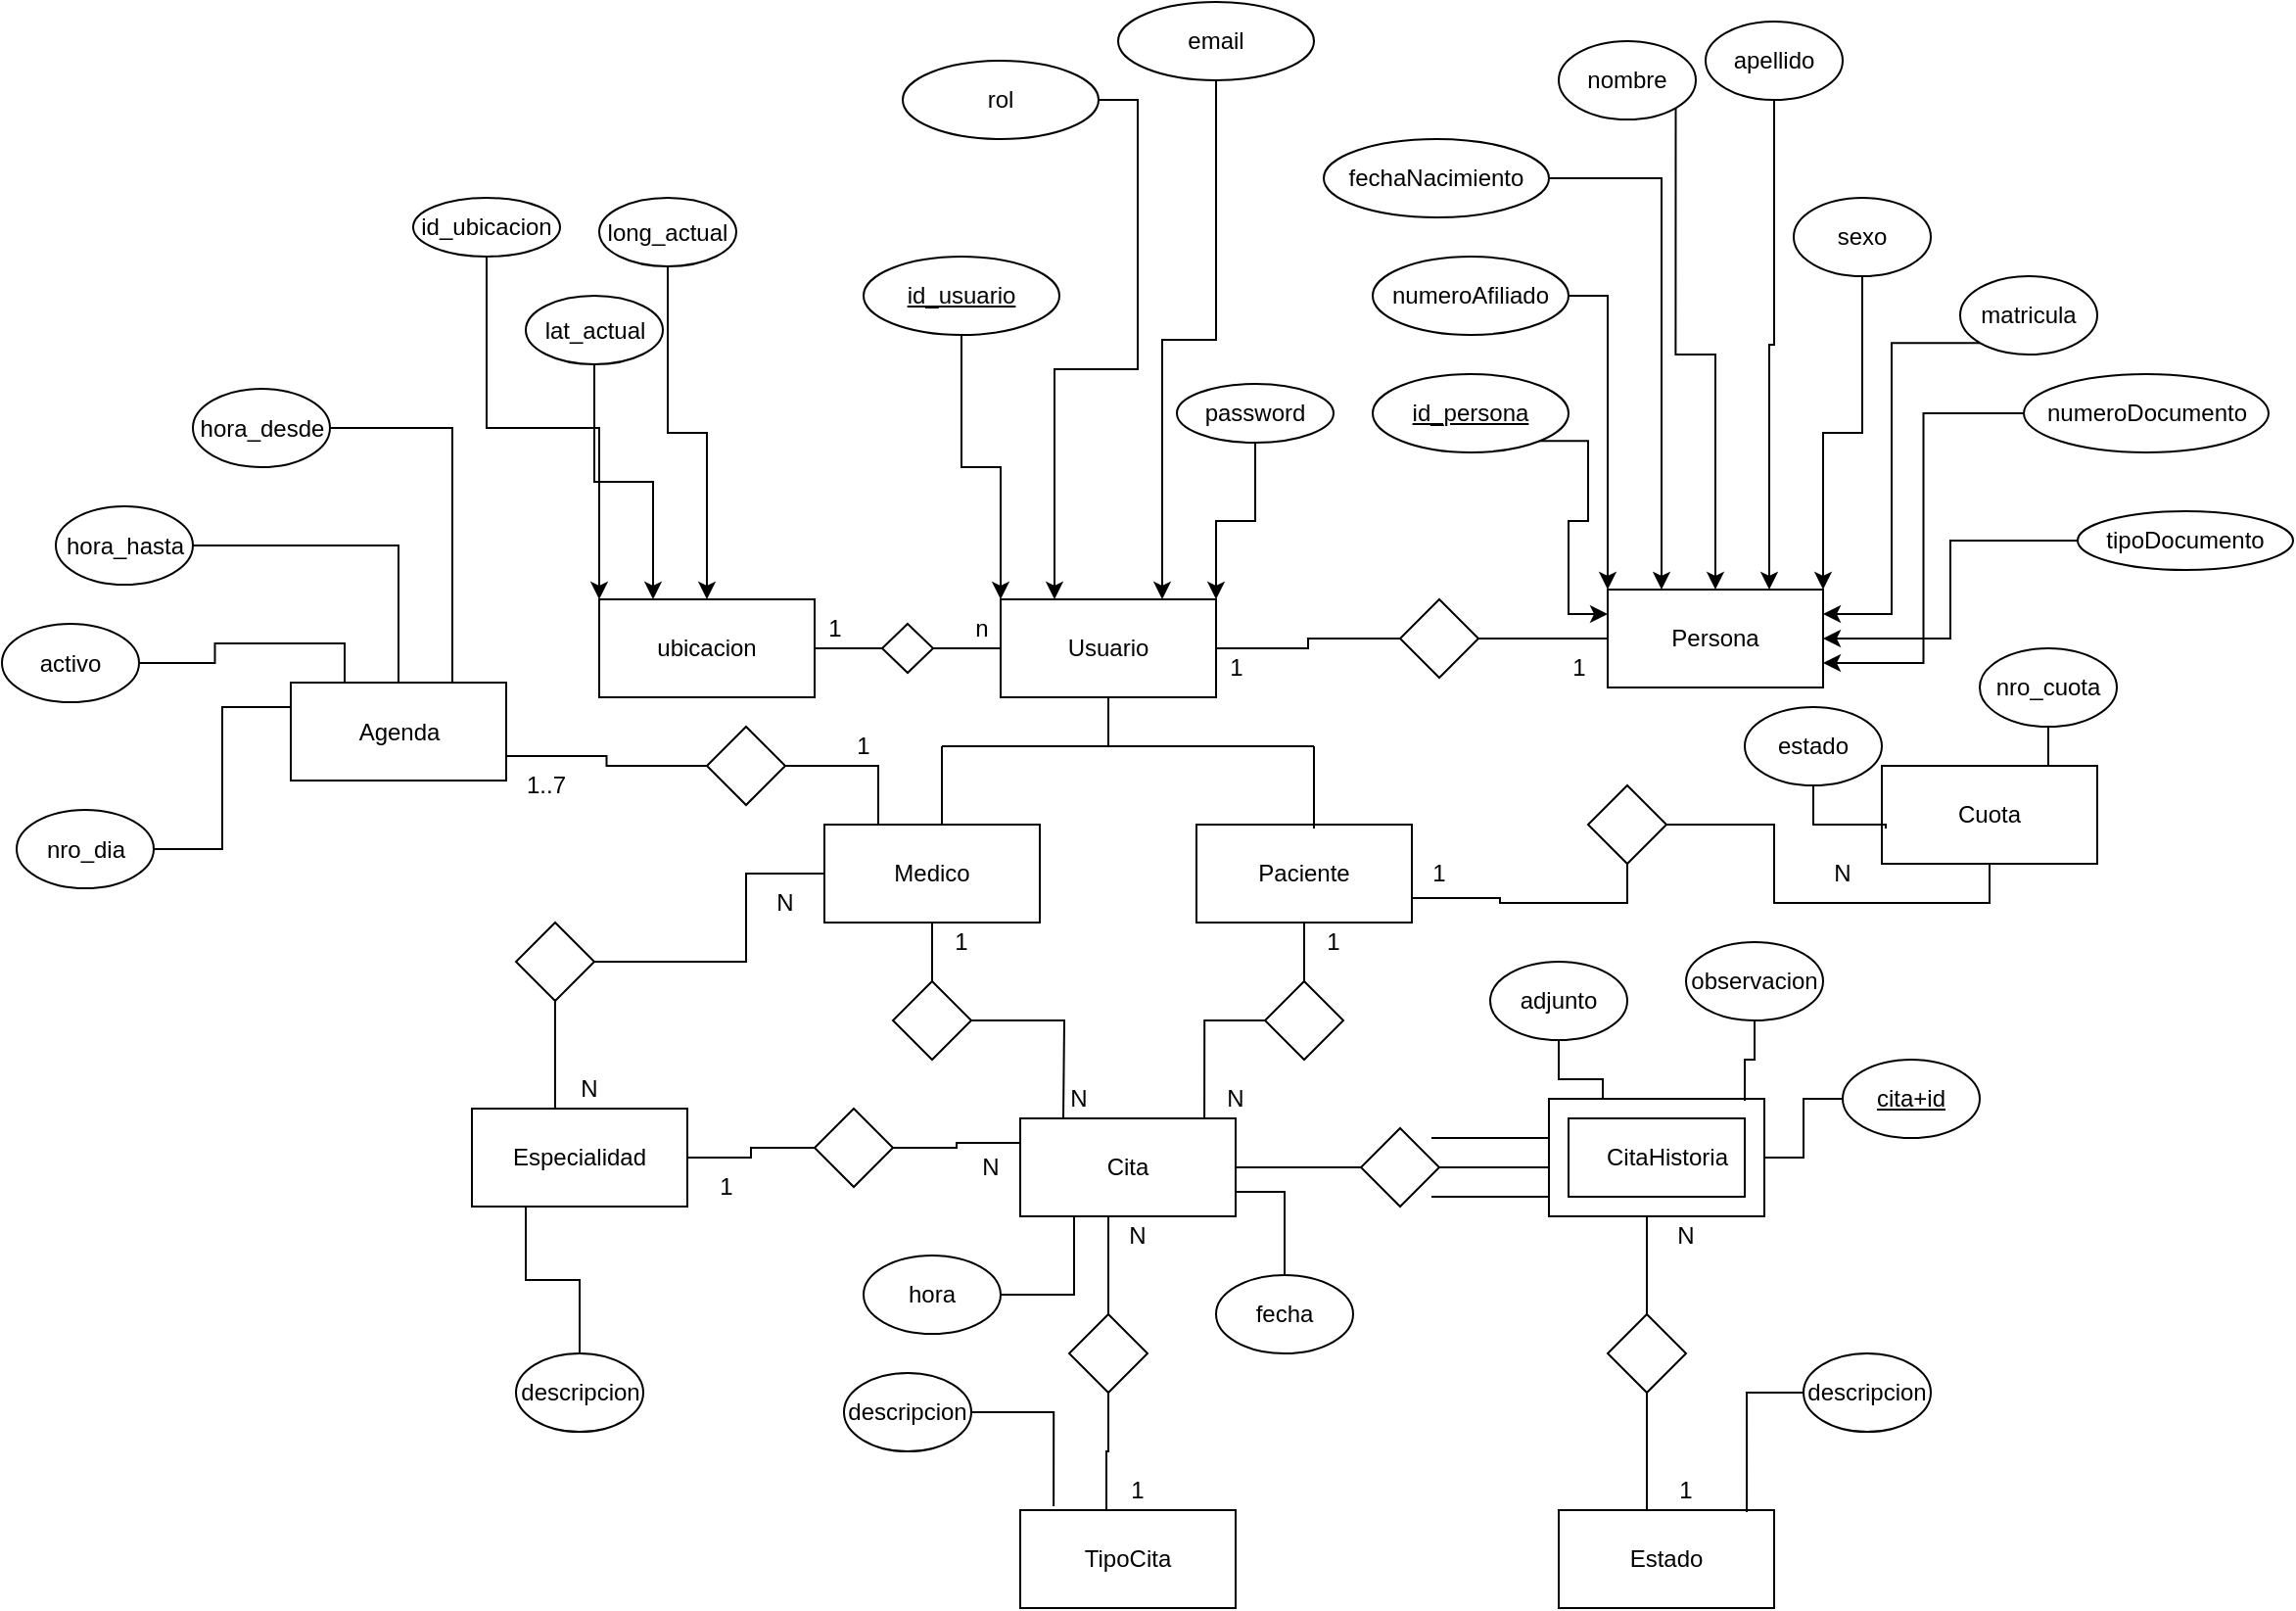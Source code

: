 <mxfile version="14.6.13" type="github">
  <diagram id="9wIN_9EUKG97BZwH4m8H" name="Page-1">
    <mxGraphModel dx="1927" dy="1572" grid="1" gridSize="10" guides="1" tooltips="1" connect="1" arrows="1" fold="1" page="1" pageScale="1" pageWidth="827" pageHeight="1169" math="0" shadow="0">
      <root>
        <mxCell id="0" />
        <mxCell id="1" parent="0" />
        <mxCell id="N0lbeCtPLwYTpKfvcPKP-1" value="Usuario" style="rounded=0;whiteSpace=wrap;html=1;" parent="1" vertex="1">
          <mxGeometry x="190" y="85" width="110" height="50" as="geometry" />
        </mxCell>
        <mxCell id="Lwj6-TGVAKtRz28M91Cg-1" value="Medico" style="rounded=0;whiteSpace=wrap;html=1;" parent="1" vertex="1">
          <mxGeometry x="100" y="200" width="110" height="50" as="geometry" />
        </mxCell>
        <mxCell id="Lwj6-TGVAKtRz28M91Cg-2" value="Paciente" style="rounded=0;whiteSpace=wrap;html=1;" parent="1" vertex="1">
          <mxGeometry x="290" y="200" width="110" height="50" as="geometry" />
        </mxCell>
        <mxCell id="Lwj6-TGVAKtRz28M91Cg-4" value="" style="endArrow=none;html=1;entryX=0.5;entryY=1;entryDx=0;entryDy=0;" parent="1" target="N0lbeCtPLwYTpKfvcPKP-1" edge="1">
          <mxGeometry width="50" height="50" relative="1" as="geometry">
            <mxPoint x="245" y="160" as="sourcePoint" />
            <mxPoint x="250" y="140" as="targetPoint" />
          </mxGeometry>
        </mxCell>
        <mxCell id="Lwj6-TGVAKtRz28M91Cg-5" value="" style="endArrow=none;html=1;" parent="1" edge="1">
          <mxGeometry width="50" height="50" relative="1" as="geometry">
            <mxPoint x="160" y="160" as="sourcePoint" />
            <mxPoint x="350" y="160" as="targetPoint" />
          </mxGeometry>
        </mxCell>
        <mxCell id="Lwj6-TGVAKtRz28M91Cg-7" value="" style="endArrow=none;html=1;" parent="1" edge="1">
          <mxGeometry width="50" height="50" relative="1" as="geometry">
            <mxPoint x="160" y="200" as="sourcePoint" />
            <mxPoint x="160" y="160" as="targetPoint" />
          </mxGeometry>
        </mxCell>
        <mxCell id="Lwj6-TGVAKtRz28M91Cg-8" value="" style="endArrow=none;startArrow=none;html=1;endFill=0;startFill=0;" parent="1" edge="1">
          <mxGeometry width="50" height="50" relative="1" as="geometry">
            <mxPoint x="350" y="202" as="sourcePoint" />
            <mxPoint x="350" y="160" as="targetPoint" />
          </mxGeometry>
        </mxCell>
        <mxCell id="Lwj6-TGVAKtRz28M91Cg-10" value="Cita" style="rounded=0;whiteSpace=wrap;html=1;" parent="1" vertex="1">
          <mxGeometry x="200" y="350" width="110" height="50" as="geometry" />
        </mxCell>
        <mxCell id="Lwj6-TGVAKtRz28M91Cg-13" style="edgeStyle=orthogonalEdgeStyle;rounded=0;orthogonalLoop=1;jettySize=auto;html=1;entryX=0;entryY=0.5;entryDx=0;entryDy=0;startArrow=none;startFill=0;endArrow=none;endFill=0;" parent="1" source="Lwj6-TGVAKtRz28M91Cg-12" edge="1">
          <mxGeometry relative="1" as="geometry">
            <mxPoint x="470" y="375" as="targetPoint" />
          </mxGeometry>
        </mxCell>
        <mxCell id="Lwj6-TGVAKtRz28M91Cg-14" style="edgeStyle=orthogonalEdgeStyle;rounded=0;orthogonalLoop=1;jettySize=auto;html=1;entryX=1;entryY=0.5;entryDx=0;entryDy=0;startArrow=none;startFill=0;endArrow=none;endFill=0;" parent="1" source="Lwj6-TGVAKtRz28M91Cg-12" target="Lwj6-TGVAKtRz28M91Cg-10" edge="1">
          <mxGeometry relative="1" as="geometry" />
        </mxCell>
        <mxCell id="Lwj6-TGVAKtRz28M91Cg-12" value="" style="rhombus;whiteSpace=wrap;html=1;" parent="1" vertex="1">
          <mxGeometry x="374" y="355" width="40" height="40" as="geometry" />
        </mxCell>
        <mxCell id="Lwj6-TGVAKtRz28M91Cg-16" style="edgeStyle=orthogonalEdgeStyle;rounded=0;orthogonalLoop=1;jettySize=auto;html=1;entryX=0.855;entryY=0;entryDx=0;entryDy=0;entryPerimeter=0;startArrow=none;startFill=0;endArrow=none;endFill=0;" parent="1" source="Lwj6-TGVAKtRz28M91Cg-15" target="Lwj6-TGVAKtRz28M91Cg-10" edge="1">
          <mxGeometry relative="1" as="geometry" />
        </mxCell>
        <mxCell id="Lwj6-TGVAKtRz28M91Cg-17" style="edgeStyle=orthogonalEdgeStyle;rounded=0;orthogonalLoop=1;jettySize=auto;html=1;entryX=0.5;entryY=1;entryDx=0;entryDy=0;startArrow=none;startFill=0;endArrow=none;endFill=0;" parent="1" source="Lwj6-TGVAKtRz28M91Cg-15" target="Lwj6-TGVAKtRz28M91Cg-2" edge="1">
          <mxGeometry relative="1" as="geometry" />
        </mxCell>
        <mxCell id="Lwj6-TGVAKtRz28M91Cg-15" value="" style="rhombus;whiteSpace=wrap;html=1;" parent="1" vertex="1">
          <mxGeometry x="325" y="280" width="40" height="40" as="geometry" />
        </mxCell>
        <mxCell id="Lwj6-TGVAKtRz28M91Cg-20" style="edgeStyle=orthogonalEdgeStyle;rounded=0;orthogonalLoop=1;jettySize=auto;html=1;startArrow=none;startFill=0;endArrow=none;endFill=0;" parent="1" source="Lwj6-TGVAKtRz28M91Cg-18" edge="1">
          <mxGeometry relative="1" as="geometry">
            <mxPoint x="222" y="350" as="targetPoint" />
          </mxGeometry>
        </mxCell>
        <mxCell id="Lwj6-TGVAKtRz28M91Cg-21" style="edgeStyle=orthogonalEdgeStyle;rounded=0;orthogonalLoop=1;jettySize=auto;html=1;entryX=0.5;entryY=1;entryDx=0;entryDy=0;startArrow=none;startFill=0;endArrow=none;endFill=0;" parent="1" source="Lwj6-TGVAKtRz28M91Cg-18" target="Lwj6-TGVAKtRz28M91Cg-1" edge="1">
          <mxGeometry relative="1" as="geometry" />
        </mxCell>
        <mxCell id="Lwj6-TGVAKtRz28M91Cg-18" value="" style="rhombus;whiteSpace=wrap;html=1;" parent="1" vertex="1">
          <mxGeometry x="135" y="280" width="40" height="40" as="geometry" />
        </mxCell>
        <mxCell id="Lwj6-TGVAKtRz28M91Cg-22" value="" style="endArrow=none;html=1;" parent="1" edge="1">
          <mxGeometry width="50" height="50" relative="1" as="geometry">
            <mxPoint x="410" y="360" as="sourcePoint" />
            <mxPoint x="470" y="360" as="targetPoint" />
            <Array as="points">
              <mxPoint x="440" y="360" />
            </Array>
          </mxGeometry>
        </mxCell>
        <mxCell id="Lwj6-TGVAKtRz28M91Cg-23" value="" style="endArrow=none;html=1;" parent="1" edge="1">
          <mxGeometry width="50" height="50" relative="1" as="geometry">
            <mxPoint x="410" y="390" as="sourcePoint" />
            <mxPoint x="470" y="390" as="targetPoint" />
            <Array as="points">
              <mxPoint x="440" y="390" />
            </Array>
          </mxGeometry>
        </mxCell>
        <mxCell id="Lwj6-TGVAKtRz28M91Cg-24" value="" style="verticalLabelPosition=bottom;verticalAlign=top;html=1;shape=mxgraph.basic.frame;dx=10;" parent="1" vertex="1">
          <mxGeometry x="470" y="340" width="110" height="60" as="geometry" />
        </mxCell>
        <mxCell id="Lwj6-TGVAKtRz28M91Cg-28" value="CitaHistoria" style="text;html=1;align=center;verticalAlign=middle;resizable=0;points=[];autosize=1;strokeColor=none;" parent="1" vertex="1">
          <mxGeometry x="490" y="360" width="80" height="20" as="geometry" />
        </mxCell>
        <mxCell id="Lwj6-TGVAKtRz28M91Cg-29" value="TipoCita" style="rounded=0;whiteSpace=wrap;html=1;" parent="1" vertex="1">
          <mxGeometry x="200" y="550" width="110" height="50" as="geometry" />
        </mxCell>
        <mxCell id="Lwj6-TGVAKtRz28M91Cg-32" style="edgeStyle=orthogonalEdgeStyle;rounded=0;orthogonalLoop=1;jettySize=auto;html=1;entryX=0.409;entryY=1;entryDx=0;entryDy=0;entryPerimeter=0;startArrow=none;startFill=0;endArrow=none;endFill=0;" parent="1" source="Lwj6-TGVAKtRz28M91Cg-30" target="Lwj6-TGVAKtRz28M91Cg-10" edge="1">
          <mxGeometry relative="1" as="geometry" />
        </mxCell>
        <mxCell id="Lwj6-TGVAKtRz28M91Cg-39" style="edgeStyle=orthogonalEdgeStyle;rounded=0;orthogonalLoop=1;jettySize=auto;html=1;entryX=0.4;entryY=0;entryDx=0;entryDy=0;startArrow=none;startFill=0;endArrow=none;endFill=0;entryPerimeter=0;" parent="1" source="Lwj6-TGVAKtRz28M91Cg-30" target="Lwj6-TGVAKtRz28M91Cg-29" edge="1">
          <mxGeometry relative="1" as="geometry">
            <Array as="points">
              <mxPoint x="245" y="520" />
              <mxPoint x="244" y="520" />
            </Array>
          </mxGeometry>
        </mxCell>
        <mxCell id="Lwj6-TGVAKtRz28M91Cg-30" value="" style="rhombus;whiteSpace=wrap;html=1;" parent="1" vertex="1">
          <mxGeometry x="225" y="450" width="40" height="40" as="geometry" />
        </mxCell>
        <mxCell id="Lwj6-TGVAKtRz28M91Cg-55" style="edgeStyle=orthogonalEdgeStyle;rounded=0;orthogonalLoop=1;jettySize=auto;html=1;entryX=0.155;entryY=-0.04;entryDx=0;entryDy=0;entryPerimeter=0;startArrow=none;startFill=0;endArrow=none;endFill=0;" parent="1" source="Lwj6-TGVAKtRz28M91Cg-33" target="Lwj6-TGVAKtRz28M91Cg-29" edge="1">
          <mxGeometry relative="1" as="geometry" />
        </mxCell>
        <mxCell id="Lwj6-TGVAKtRz28M91Cg-33" value="descripcion" style="ellipse;whiteSpace=wrap;html=1;" parent="1" vertex="1">
          <mxGeometry x="110" y="480" width="65" height="40" as="geometry" />
        </mxCell>
        <mxCell id="Lwj6-TGVAKtRz28M91Cg-36" style="edgeStyle=orthogonalEdgeStyle;rounded=0;orthogonalLoop=1;jettySize=auto;html=1;entryX=0.909;entryY=0.017;entryDx=0;entryDy=0;entryPerimeter=0;startArrow=none;startFill=0;endArrow=none;endFill=0;" parent="1" source="Lwj6-TGVAKtRz28M91Cg-35" target="Lwj6-TGVAKtRz28M91Cg-24" edge="1">
          <mxGeometry relative="1" as="geometry" />
        </mxCell>
        <mxCell id="Lwj6-TGVAKtRz28M91Cg-35" value="observacion" style="ellipse;whiteSpace=wrap;html=1;" parent="1" vertex="1">
          <mxGeometry x="540" y="260" width="70" height="40" as="geometry" />
        </mxCell>
        <mxCell id="Lwj6-TGVAKtRz28M91Cg-40" value="Especialidad" style="rounded=0;whiteSpace=wrap;html=1;" parent="1" vertex="1">
          <mxGeometry x="-80" y="345" width="110" height="50" as="geometry" />
        </mxCell>
        <mxCell id="Lwj6-TGVAKtRz28M91Cg-42" style="edgeStyle=orthogonalEdgeStyle;rounded=0;orthogonalLoop=1;jettySize=auto;html=1;startArrow=none;startFill=0;endArrow=none;endFill=0;entryX=0;entryY=0.5;entryDx=0;entryDy=0;" parent="1" source="Lwj6-TGVAKtRz28M91Cg-41" target="Lwj6-TGVAKtRz28M91Cg-1" edge="1">
          <mxGeometry relative="1" as="geometry">
            <mxPoint x="60" y="220" as="targetPoint" />
            <Array as="points">
              <mxPoint x="60" y="225" />
            </Array>
          </mxGeometry>
        </mxCell>
        <mxCell id="Lwj6-TGVAKtRz28M91Cg-78" style="edgeStyle=orthogonalEdgeStyle;rounded=0;orthogonalLoop=1;jettySize=auto;html=1;entryX=0.386;entryY=0;entryDx=0;entryDy=0;entryPerimeter=0;startArrow=none;startFill=0;endArrow=none;endFill=0;" parent="1" source="Lwj6-TGVAKtRz28M91Cg-41" target="Lwj6-TGVAKtRz28M91Cg-40" edge="1">
          <mxGeometry relative="1" as="geometry" />
        </mxCell>
        <mxCell id="Lwj6-TGVAKtRz28M91Cg-41" value="" style="rhombus;whiteSpace=wrap;html=1;" parent="1" vertex="1">
          <mxGeometry x="-57.5" y="250" width="40" height="40" as="geometry" />
        </mxCell>
        <mxCell id="Lwj6-TGVAKtRz28M91Cg-45" value="Cuota" style="rounded=0;whiteSpace=wrap;html=1;" parent="1" vertex="1">
          <mxGeometry x="640" y="170" width="110" height="50" as="geometry" />
        </mxCell>
        <mxCell id="Lwj6-TGVAKtRz28M91Cg-47" style="edgeStyle=orthogonalEdgeStyle;rounded=0;orthogonalLoop=1;jettySize=auto;html=1;entryX=1;entryY=0.75;entryDx=0;entryDy=0;startArrow=none;startFill=0;endArrow=none;endFill=0;exitX=0.5;exitY=1;exitDx=0;exitDy=0;" parent="1" source="Lwj6-TGVAKtRz28M91Cg-46" target="Lwj6-TGVAKtRz28M91Cg-2" edge="1">
          <mxGeometry relative="1" as="geometry" />
        </mxCell>
        <mxCell id="Lwj6-TGVAKtRz28M91Cg-48" style="edgeStyle=orthogonalEdgeStyle;rounded=0;orthogonalLoop=1;jettySize=auto;html=1;entryX=0.5;entryY=1;entryDx=0;entryDy=0;startArrow=none;startFill=0;endArrow=none;endFill=0;" parent="1" source="Lwj6-TGVAKtRz28M91Cg-46" target="Lwj6-TGVAKtRz28M91Cg-45" edge="1">
          <mxGeometry relative="1" as="geometry" />
        </mxCell>
        <mxCell id="Lwj6-TGVAKtRz28M91Cg-46" value="" style="rhombus;whiteSpace=wrap;html=1;" parent="1" vertex="1">
          <mxGeometry x="490" y="180" width="40" height="40" as="geometry" />
        </mxCell>
        <mxCell id="Lwj6-TGVAKtRz28M91Cg-49" value="Agenda" style="rounded=0;whiteSpace=wrap;html=1;" parent="1" vertex="1">
          <mxGeometry x="-172.5" y="127.5" width="110" height="50" as="geometry" />
        </mxCell>
        <mxCell id="Lwj6-TGVAKtRz28M91Cg-52" style="edgeStyle=orthogonalEdgeStyle;rounded=0;orthogonalLoop=1;jettySize=auto;html=1;entryX=0.25;entryY=0;entryDx=0;entryDy=0;startArrow=none;startFill=0;endArrow=none;endFill=0;" parent="1" source="Lwj6-TGVAKtRz28M91Cg-50" target="Lwj6-TGVAKtRz28M91Cg-1" edge="1">
          <mxGeometry relative="1" as="geometry" />
        </mxCell>
        <mxCell id="Lwj6-TGVAKtRz28M91Cg-53" style="edgeStyle=orthogonalEdgeStyle;rounded=0;orthogonalLoop=1;jettySize=auto;html=1;entryX=1;entryY=0.75;entryDx=0;entryDy=0;startArrow=none;startFill=0;endArrow=none;endFill=0;" parent="1" source="Lwj6-TGVAKtRz28M91Cg-50" target="Lwj6-TGVAKtRz28M91Cg-49" edge="1">
          <mxGeometry relative="1" as="geometry" />
        </mxCell>
        <mxCell id="Lwj6-TGVAKtRz28M91Cg-50" value="" style="rhombus;whiteSpace=wrap;html=1;" parent="1" vertex="1">
          <mxGeometry x="40" y="150" width="40" height="40" as="geometry" />
        </mxCell>
        <mxCell id="Lwj6-TGVAKtRz28M91Cg-54" value="Estado" style="rounded=0;whiteSpace=wrap;html=1;" parent="1" vertex="1">
          <mxGeometry x="475" y="550" width="110" height="50" as="geometry" />
        </mxCell>
        <mxCell id="Lwj6-TGVAKtRz28M91Cg-57" style="edgeStyle=orthogonalEdgeStyle;rounded=0;orthogonalLoop=1;jettySize=auto;html=1;startArrow=none;startFill=0;endArrow=none;endFill=0;entryX=0.5;entryY=1;entryDx=0;entryDy=0;entryPerimeter=0;" parent="1" source="Lwj6-TGVAKtRz28M91Cg-56" target="Lwj6-TGVAKtRz28M91Cg-24" edge="1">
          <mxGeometry relative="1" as="geometry">
            <mxPoint x="520" y="410" as="targetPoint" />
            <Array as="points">
              <mxPoint x="520" y="400" />
            </Array>
          </mxGeometry>
        </mxCell>
        <mxCell id="Lwj6-TGVAKtRz28M91Cg-58" style="edgeStyle=orthogonalEdgeStyle;rounded=0;orthogonalLoop=1;jettySize=auto;html=1;startArrow=none;startFill=0;endArrow=none;endFill=0;" parent="1" source="Lwj6-TGVAKtRz28M91Cg-56" edge="1">
          <mxGeometry relative="1" as="geometry">
            <mxPoint x="520" y="550" as="targetPoint" />
          </mxGeometry>
        </mxCell>
        <mxCell id="Lwj6-TGVAKtRz28M91Cg-56" value="" style="rhombus;whiteSpace=wrap;html=1;" parent="1" vertex="1">
          <mxGeometry x="500" y="450" width="40" height="40" as="geometry" />
        </mxCell>
        <mxCell id="Lwj6-TGVAKtRz28M91Cg-60" style="edgeStyle=orthogonalEdgeStyle;rounded=0;orthogonalLoop=1;jettySize=auto;html=1;entryX=0.873;entryY=0.02;entryDx=0;entryDy=0;entryPerimeter=0;startArrow=none;startFill=0;endArrow=none;endFill=0;" parent="1" source="Lwj6-TGVAKtRz28M91Cg-59" target="Lwj6-TGVAKtRz28M91Cg-54" edge="1">
          <mxGeometry relative="1" as="geometry" />
        </mxCell>
        <mxCell id="Lwj6-TGVAKtRz28M91Cg-59" value="descripcion" style="ellipse;whiteSpace=wrap;html=1;" parent="1" vertex="1">
          <mxGeometry x="600" y="470" width="65" height="40" as="geometry" />
        </mxCell>
        <mxCell id="Lwj6-TGVAKtRz28M91Cg-63" style="edgeStyle=orthogonalEdgeStyle;rounded=0;orthogonalLoop=1;jettySize=auto;html=1;entryX=0;entryY=0;entryDx=27.5;entryDy=0;entryPerimeter=0;startArrow=none;startFill=0;endArrow=none;endFill=0;" parent="1" source="Lwj6-TGVAKtRz28M91Cg-61" target="Lwj6-TGVAKtRz28M91Cg-24" edge="1">
          <mxGeometry relative="1" as="geometry" />
        </mxCell>
        <mxCell id="Lwj6-TGVAKtRz28M91Cg-61" value="adjunto" style="ellipse;whiteSpace=wrap;html=1;" parent="1" vertex="1">
          <mxGeometry x="440" y="270" width="70" height="40" as="geometry" />
        </mxCell>
        <mxCell id="Lwj6-TGVAKtRz28M91Cg-66" style="edgeStyle=orthogonalEdgeStyle;rounded=0;orthogonalLoop=1;jettySize=auto;html=1;entryX=0.25;entryY=1;entryDx=0;entryDy=0;startArrow=none;startFill=0;endArrow=none;endFill=0;" parent="1" source="Lwj6-TGVAKtRz28M91Cg-64" target="Lwj6-TGVAKtRz28M91Cg-40" edge="1">
          <mxGeometry relative="1" as="geometry" />
        </mxCell>
        <mxCell id="Lwj6-TGVAKtRz28M91Cg-64" value="descripcion" style="ellipse;whiteSpace=wrap;html=1;" parent="1" vertex="1">
          <mxGeometry x="-57.5" y="470" width="65" height="40" as="geometry" />
        </mxCell>
        <mxCell id="Lwj6-TGVAKtRz28M91Cg-73" style="edgeStyle=orthogonalEdgeStyle;rounded=0;orthogonalLoop=1;jettySize=auto;html=1;entryX=0.25;entryY=0;entryDx=0;entryDy=0;startArrow=none;startFill=0;endArrow=none;endFill=0;" parent="1" source="Lwj6-TGVAKtRz28M91Cg-67" target="Lwj6-TGVAKtRz28M91Cg-49" edge="1">
          <mxGeometry relative="1" as="geometry" />
        </mxCell>
        <mxCell id="Lwj6-TGVAKtRz28M91Cg-67" value="activo" style="ellipse;whiteSpace=wrap;html=1;" parent="1" vertex="1">
          <mxGeometry x="-320" y="97.5" width="70" height="40" as="geometry" />
        </mxCell>
        <mxCell id="Lwj6-TGVAKtRz28M91Cg-70" style="edgeStyle=orthogonalEdgeStyle;rounded=0;orthogonalLoop=1;jettySize=auto;html=1;entryX=0.5;entryY=0;entryDx=0;entryDy=0;startArrow=none;startFill=0;endArrow=none;endFill=0;" parent="1" source="Lwj6-TGVAKtRz28M91Cg-69" target="Lwj6-TGVAKtRz28M91Cg-49" edge="1">
          <mxGeometry relative="1" as="geometry" />
        </mxCell>
        <mxCell id="Lwj6-TGVAKtRz28M91Cg-69" value="hora_hasta" style="ellipse;whiteSpace=wrap;html=1;" parent="1" vertex="1">
          <mxGeometry x="-292.5" y="37.5" width="70" height="40" as="geometry" />
        </mxCell>
        <mxCell id="Lwj6-TGVAKtRz28M91Cg-115" style="edgeStyle=orthogonalEdgeStyle;rounded=0;orthogonalLoop=1;jettySize=auto;html=1;entryX=0.75;entryY=0;entryDx=0;entryDy=0;startArrow=none;startFill=0;endArrow=none;endFill=0;exitX=1;exitY=0.5;exitDx=0;exitDy=0;" parent="1" source="Lwj6-TGVAKtRz28M91Cg-71" target="Lwj6-TGVAKtRz28M91Cg-49" edge="1">
          <mxGeometry relative="1" as="geometry" />
        </mxCell>
        <mxCell id="Lwj6-TGVAKtRz28M91Cg-71" value="hora_desde" style="ellipse;whiteSpace=wrap;html=1;" parent="1" vertex="1">
          <mxGeometry x="-222.5" y="-22.5" width="70" height="40" as="geometry" />
        </mxCell>
        <mxCell id="Lwj6-TGVAKtRz28M91Cg-80" style="edgeStyle=orthogonalEdgeStyle;rounded=0;orthogonalLoop=1;jettySize=auto;html=1;entryX=0;entryY=0.25;entryDx=0;entryDy=0;startArrow=none;startFill=0;endArrow=none;endFill=0;" parent="1" source="Lwj6-TGVAKtRz28M91Cg-79" target="Lwj6-TGVAKtRz28M91Cg-10" edge="1">
          <mxGeometry relative="1" as="geometry" />
        </mxCell>
        <mxCell id="Lwj6-TGVAKtRz28M91Cg-81" style="edgeStyle=orthogonalEdgeStyle;rounded=0;orthogonalLoop=1;jettySize=auto;html=1;entryX=1;entryY=0.5;entryDx=0;entryDy=0;startArrow=none;startFill=0;endArrow=none;endFill=0;" parent="1" source="Lwj6-TGVAKtRz28M91Cg-79" target="Lwj6-TGVAKtRz28M91Cg-40" edge="1">
          <mxGeometry relative="1" as="geometry" />
        </mxCell>
        <mxCell id="Lwj6-TGVAKtRz28M91Cg-79" value="" style="rhombus;whiteSpace=wrap;html=1;" parent="1" vertex="1">
          <mxGeometry x="95" y="345" width="40" height="40" as="geometry" />
        </mxCell>
        <mxCell id="Lwj6-TGVAKtRz28M91Cg-82" value="N" style="text;html=1;strokeColor=none;fillColor=none;align=center;verticalAlign=middle;whiteSpace=wrap;rounded=0;" parent="1" vertex="1">
          <mxGeometry x="60" y="230" width="40" height="20" as="geometry" />
        </mxCell>
        <mxCell id="Lwj6-TGVAKtRz28M91Cg-83" value="N" style="text;html=1;strokeColor=none;fillColor=none;align=center;verticalAlign=middle;whiteSpace=wrap;rounded=0;" parent="1" vertex="1">
          <mxGeometry x="-40" y="325" width="40" height="20" as="geometry" />
        </mxCell>
        <mxCell id="Lwj6-TGVAKtRz28M91Cg-84" value="N" style="text;html=1;strokeColor=none;fillColor=none;align=center;verticalAlign=middle;whiteSpace=wrap;rounded=0;" parent="1" vertex="1">
          <mxGeometry x="165" y="365" width="40" height="20" as="geometry" />
        </mxCell>
        <mxCell id="Lwj6-TGVAKtRz28M91Cg-85" value="1" style="text;html=1;strokeColor=none;fillColor=none;align=center;verticalAlign=middle;whiteSpace=wrap;rounded=0;" parent="1" vertex="1">
          <mxGeometry x="30" y="375" width="40" height="20" as="geometry" />
        </mxCell>
        <mxCell id="Lwj6-TGVAKtRz28M91Cg-86" value="1" style="text;html=1;strokeColor=none;fillColor=none;align=center;verticalAlign=middle;whiteSpace=wrap;rounded=0;" parent="1" vertex="1">
          <mxGeometry x="240" y="530" width="40" height="20" as="geometry" />
        </mxCell>
        <mxCell id="Lwj6-TGVAKtRz28M91Cg-87" value="N" style="text;html=1;strokeColor=none;fillColor=none;align=center;verticalAlign=middle;whiteSpace=wrap;rounded=0;" parent="1" vertex="1">
          <mxGeometry x="240" y="400" width="40" height="20" as="geometry" />
        </mxCell>
        <mxCell id="Lwj6-TGVAKtRz28M91Cg-88" value="1" style="text;html=1;strokeColor=none;fillColor=none;align=center;verticalAlign=middle;whiteSpace=wrap;rounded=0;" parent="1" vertex="1">
          <mxGeometry x="520" y="530" width="40" height="20" as="geometry" />
        </mxCell>
        <mxCell id="Lwj6-TGVAKtRz28M91Cg-90" style="edgeStyle=orthogonalEdgeStyle;rounded=0;orthogonalLoop=1;jettySize=auto;html=1;entryX=1;entryY=0.5;entryDx=0;entryDy=0;entryPerimeter=0;startArrow=none;startFill=0;endArrow=none;endFill=0;" parent="1" source="Lwj6-TGVAKtRz28M91Cg-89" target="Lwj6-TGVAKtRz28M91Cg-24" edge="1">
          <mxGeometry relative="1" as="geometry" />
        </mxCell>
        <mxCell id="Lwj6-TGVAKtRz28M91Cg-89" value="&lt;u&gt;cita+id&lt;/u&gt;" style="ellipse;whiteSpace=wrap;html=1;" parent="1" vertex="1">
          <mxGeometry x="620" y="320" width="70" height="40" as="geometry" />
        </mxCell>
        <mxCell id="Lwj6-TGVAKtRz28M91Cg-91" value="1" style="text;html=1;strokeColor=none;fillColor=none;align=center;verticalAlign=middle;whiteSpace=wrap;rounded=0;" parent="1" vertex="1">
          <mxGeometry x="150" y="250" width="40" height="20" as="geometry" />
        </mxCell>
        <mxCell id="Lwj6-TGVAKtRz28M91Cg-93" value="N" style="text;html=1;strokeColor=none;fillColor=none;align=center;verticalAlign=middle;whiteSpace=wrap;rounded=0;" parent="1" vertex="1">
          <mxGeometry x="210" y="330" width="40" height="20" as="geometry" />
        </mxCell>
        <mxCell id="Lwj6-TGVAKtRz28M91Cg-94" value="1" style="text;html=1;strokeColor=none;fillColor=none;align=center;verticalAlign=middle;whiteSpace=wrap;rounded=0;" parent="1" vertex="1">
          <mxGeometry x="340" y="250" width="40" height="20" as="geometry" />
        </mxCell>
        <mxCell id="Lwj6-TGVAKtRz28M91Cg-95" value="N" style="text;html=1;strokeColor=none;fillColor=none;align=center;verticalAlign=middle;whiteSpace=wrap;rounded=0;" parent="1" vertex="1">
          <mxGeometry x="290" y="330" width="40" height="20" as="geometry" />
        </mxCell>
        <mxCell id="Lwj6-TGVAKtRz28M91Cg-96" value="1..7" style="text;html=1;strokeColor=none;fillColor=none;align=center;verticalAlign=middle;whiteSpace=wrap;rounded=0;" parent="1" vertex="1">
          <mxGeometry x="-62.5" y="170" width="40" height="20" as="geometry" />
        </mxCell>
        <mxCell id="Lwj6-TGVAKtRz28M91Cg-97" value="1" style="text;html=1;strokeColor=none;fillColor=none;align=center;verticalAlign=middle;whiteSpace=wrap;rounded=0;" parent="1" vertex="1">
          <mxGeometry x="100" y="150" width="40" height="20" as="geometry" />
        </mxCell>
        <mxCell id="Lwj6-TGVAKtRz28M91Cg-98" value="1" style="text;html=1;strokeColor=none;fillColor=none;align=center;verticalAlign=middle;whiteSpace=wrap;rounded=0;" parent="1" vertex="1">
          <mxGeometry x="394" y="215" width="40" height="20" as="geometry" />
        </mxCell>
        <mxCell id="Lwj6-TGVAKtRz28M91Cg-100" value="N" style="text;html=1;strokeColor=none;fillColor=none;align=center;verticalAlign=middle;whiteSpace=wrap;rounded=0;" parent="1" vertex="1">
          <mxGeometry x="520" y="400" width="40" height="20" as="geometry" />
        </mxCell>
        <mxCell id="Lwj6-TGVAKtRz28M91Cg-101" value="N" style="text;html=1;strokeColor=none;fillColor=none;align=center;verticalAlign=middle;whiteSpace=wrap;rounded=0;" parent="1" vertex="1">
          <mxGeometry x="600" y="215" width="40" height="20" as="geometry" />
        </mxCell>
        <mxCell id="Lwj6-TGVAKtRz28M91Cg-103" style="edgeStyle=orthogonalEdgeStyle;rounded=0;orthogonalLoop=1;jettySize=auto;html=1;entryX=1;entryY=0.75;entryDx=0;entryDy=0;startArrow=none;startFill=0;endArrow=none;endFill=0;" parent="1" source="Lwj6-TGVAKtRz28M91Cg-102" target="Lwj6-TGVAKtRz28M91Cg-10" edge="1">
          <mxGeometry relative="1" as="geometry" />
        </mxCell>
        <mxCell id="Lwj6-TGVAKtRz28M91Cg-102" value="fecha" style="ellipse;whiteSpace=wrap;html=1;" parent="1" vertex="1">
          <mxGeometry x="300" y="430" width="70" height="40" as="geometry" />
        </mxCell>
        <mxCell id="Lwj6-TGVAKtRz28M91Cg-105" style="edgeStyle=orthogonalEdgeStyle;rounded=0;orthogonalLoop=1;jettySize=auto;html=1;entryX=0.25;entryY=1;entryDx=0;entryDy=0;startArrow=none;startFill=0;endArrow=none;endFill=0;" parent="1" source="Lwj6-TGVAKtRz28M91Cg-104" target="Lwj6-TGVAKtRz28M91Cg-10" edge="1">
          <mxGeometry relative="1" as="geometry" />
        </mxCell>
        <mxCell id="Lwj6-TGVAKtRz28M91Cg-104" value="hora" style="ellipse;whiteSpace=wrap;html=1;" parent="1" vertex="1">
          <mxGeometry x="120" y="420" width="70" height="40" as="geometry" />
        </mxCell>
        <mxCell id="Lwj6-TGVAKtRz28M91Cg-107" style="edgeStyle=orthogonalEdgeStyle;rounded=0;orthogonalLoop=1;jettySize=auto;html=1;entryX=0;entryY=0.25;entryDx=0;entryDy=0;startArrow=none;startFill=0;endArrow=none;endFill=0;exitX=1;exitY=0.5;exitDx=0;exitDy=0;" parent="1" source="Lwj6-TGVAKtRz28M91Cg-106" target="Lwj6-TGVAKtRz28M91Cg-49" edge="1">
          <mxGeometry relative="1" as="geometry">
            <mxPoint x="-202.5" y="207.5" as="sourcePoint" />
          </mxGeometry>
        </mxCell>
        <mxCell id="Lwj6-TGVAKtRz28M91Cg-106" value="nro_dia" style="ellipse;whiteSpace=wrap;html=1;" parent="1" vertex="1">
          <mxGeometry x="-312.5" y="192.5" width="70" height="40" as="geometry" />
        </mxCell>
        <mxCell id="Lwj6-TGVAKtRz28M91Cg-112" style="edgeStyle=orthogonalEdgeStyle;rounded=0;orthogonalLoop=1;jettySize=auto;html=1;entryX=0.018;entryY=0.64;entryDx=0;entryDy=0;entryPerimeter=0;startArrow=none;startFill=0;endArrow=none;endFill=0;" parent="1" source="Lwj6-TGVAKtRz28M91Cg-108" target="Lwj6-TGVAKtRz28M91Cg-45" edge="1">
          <mxGeometry relative="1" as="geometry" />
        </mxCell>
        <mxCell id="Lwj6-TGVAKtRz28M91Cg-108" value="estado" style="ellipse;whiteSpace=wrap;html=1;" parent="1" vertex="1">
          <mxGeometry x="570" y="140" width="70" height="40" as="geometry" />
        </mxCell>
        <mxCell id="Lwj6-TGVAKtRz28M91Cg-114" style="edgeStyle=orthogonalEdgeStyle;rounded=0;orthogonalLoop=1;jettySize=auto;html=1;entryX=0.75;entryY=0;entryDx=0;entryDy=0;startArrow=none;startFill=0;endArrow=none;endFill=0;" parent="1" source="Lwj6-TGVAKtRz28M91Cg-113" target="Lwj6-TGVAKtRz28M91Cg-45" edge="1">
          <mxGeometry relative="1" as="geometry" />
        </mxCell>
        <mxCell id="Lwj6-TGVAKtRz28M91Cg-113" value="nro_cuota" style="ellipse;whiteSpace=wrap;html=1;" parent="1" vertex="1">
          <mxGeometry x="690" y="110" width="70" height="40" as="geometry" />
        </mxCell>
        <mxCell id="Ud294Bfl2Y2m7Z7d1oVh-5" style="edgeStyle=orthogonalEdgeStyle;rounded=0;orthogonalLoop=1;jettySize=auto;html=1;entryX=1;entryY=0.5;entryDx=0;entryDy=0;startArrow=none;startFill=0;endArrow=none;endFill=0;" parent="1" source="Ud294Bfl2Y2m7Z7d1oVh-1" target="N0lbeCtPLwYTpKfvcPKP-1" edge="1">
          <mxGeometry relative="1" as="geometry" />
        </mxCell>
        <mxCell id="Ud294Bfl2Y2m7Z7d1oVh-6" style="edgeStyle=orthogonalEdgeStyle;rounded=0;orthogonalLoop=1;jettySize=auto;html=1;entryX=0;entryY=0.5;entryDx=0;entryDy=0;endArrow=none;endFill=0;" parent="1" source="Ud294Bfl2Y2m7Z7d1oVh-1" target="Ud294Bfl2Y2m7Z7d1oVh-4" edge="1">
          <mxGeometry relative="1" as="geometry" />
        </mxCell>
        <mxCell id="Ud294Bfl2Y2m7Z7d1oVh-1" value="" style="rhombus;whiteSpace=wrap;html=1;" parent="1" vertex="1">
          <mxGeometry x="394" y="85" width="40" height="40" as="geometry" />
        </mxCell>
        <mxCell id="Ud294Bfl2Y2m7Z7d1oVh-4" value="Persona" style="rounded=0;whiteSpace=wrap;html=1;" parent="1" vertex="1">
          <mxGeometry x="500" y="80" width="110" height="50" as="geometry" />
        </mxCell>
        <mxCell id="_uGO4ZYUsfNh4w6qkYpD-13" style="edgeStyle=orthogonalEdgeStyle;rounded=0;orthogonalLoop=1;jettySize=auto;html=1;exitX=0.5;exitY=1;exitDx=0;exitDy=0;entryX=0.75;entryY=0;entryDx=0;entryDy=0;" edge="1" parent="1" source="_uGO4ZYUsfNh4w6qkYpD-1" target="Ud294Bfl2Y2m7Z7d1oVh-4">
          <mxGeometry relative="1" as="geometry" />
        </mxCell>
        <mxCell id="_uGO4ZYUsfNh4w6qkYpD-1" value="apellido" style="ellipse;whiteSpace=wrap;html=1;" vertex="1" parent="1">
          <mxGeometry x="550" y="-210" width="70" height="40" as="geometry" />
        </mxCell>
        <mxCell id="_uGO4ZYUsfNh4w6qkYpD-10" style="edgeStyle=orthogonalEdgeStyle;rounded=0;orthogonalLoop=1;jettySize=auto;html=1;exitX=1;exitY=0.5;exitDx=0;exitDy=0;entryX=0.25;entryY=0;entryDx=0;entryDy=0;" edge="1" parent="1" source="_uGO4ZYUsfNh4w6qkYpD-2" target="Ud294Bfl2Y2m7Z7d1oVh-4">
          <mxGeometry relative="1" as="geometry" />
        </mxCell>
        <mxCell id="_uGO4ZYUsfNh4w6qkYpD-2" value="fechaNacimiento" style="ellipse;whiteSpace=wrap;html=1;" vertex="1" parent="1">
          <mxGeometry x="355" y="-150" width="115" height="40" as="geometry" />
        </mxCell>
        <mxCell id="_uGO4ZYUsfNh4w6qkYpD-16" style="edgeStyle=orthogonalEdgeStyle;rounded=0;orthogonalLoop=1;jettySize=auto;html=1;exitX=0;exitY=1;exitDx=0;exitDy=0;entryX=1;entryY=0.25;entryDx=0;entryDy=0;" edge="1" parent="1" source="_uGO4ZYUsfNh4w6qkYpD-3" target="Ud294Bfl2Y2m7Z7d1oVh-4">
          <mxGeometry relative="1" as="geometry" />
        </mxCell>
        <mxCell id="_uGO4ZYUsfNh4w6qkYpD-3" value="matricula" style="ellipse;whiteSpace=wrap;html=1;" vertex="1" parent="1">
          <mxGeometry x="680" y="-80" width="70" height="40" as="geometry" />
        </mxCell>
        <mxCell id="_uGO4ZYUsfNh4w6qkYpD-11" style="edgeStyle=orthogonalEdgeStyle;rounded=0;orthogonalLoop=1;jettySize=auto;html=1;exitX=1;exitY=1;exitDx=0;exitDy=0;entryX=0.5;entryY=0;entryDx=0;entryDy=0;" edge="1" parent="1" source="_uGO4ZYUsfNh4w6qkYpD-4" target="Ud294Bfl2Y2m7Z7d1oVh-4">
          <mxGeometry relative="1" as="geometry" />
        </mxCell>
        <mxCell id="_uGO4ZYUsfNh4w6qkYpD-4" value="nombre" style="ellipse;whiteSpace=wrap;html=1;" vertex="1" parent="1">
          <mxGeometry x="475" y="-200" width="70" height="40" as="geometry" />
        </mxCell>
        <mxCell id="_uGO4ZYUsfNh4w6qkYpD-9" style="edgeStyle=orthogonalEdgeStyle;rounded=0;orthogonalLoop=1;jettySize=auto;html=1;exitX=1;exitY=0.5;exitDx=0;exitDy=0;entryX=0;entryY=0;entryDx=0;entryDy=0;" edge="1" parent="1" source="_uGO4ZYUsfNh4w6qkYpD-5" target="Ud294Bfl2Y2m7Z7d1oVh-4">
          <mxGeometry relative="1" as="geometry" />
        </mxCell>
        <mxCell id="_uGO4ZYUsfNh4w6qkYpD-5" value="numeroAfiliado" style="ellipse;whiteSpace=wrap;html=1;" vertex="1" parent="1">
          <mxGeometry x="380" y="-90" width="100" height="40" as="geometry" />
        </mxCell>
        <mxCell id="_uGO4ZYUsfNh4w6qkYpD-17" style="edgeStyle=orthogonalEdgeStyle;rounded=0;orthogonalLoop=1;jettySize=auto;html=1;exitX=0;exitY=0.5;exitDx=0;exitDy=0;entryX=1;entryY=0.75;entryDx=0;entryDy=0;" edge="1" parent="1" source="_uGO4ZYUsfNh4w6qkYpD-6" target="Ud294Bfl2Y2m7Z7d1oVh-4">
          <mxGeometry relative="1" as="geometry" />
        </mxCell>
        <mxCell id="_uGO4ZYUsfNh4w6qkYpD-6" value="numeroDocumento" style="ellipse;whiteSpace=wrap;html=1;" vertex="1" parent="1">
          <mxGeometry x="712.5" y="-30" width="125" height="40" as="geometry" />
        </mxCell>
        <mxCell id="_uGO4ZYUsfNh4w6qkYpD-14" style="edgeStyle=orthogonalEdgeStyle;rounded=0;orthogonalLoop=1;jettySize=auto;html=1;exitX=0.5;exitY=1;exitDx=0;exitDy=0;entryX=1;entryY=0;entryDx=0;entryDy=0;" edge="1" parent="1" source="_uGO4ZYUsfNh4w6qkYpD-7" target="Ud294Bfl2Y2m7Z7d1oVh-4">
          <mxGeometry relative="1" as="geometry" />
        </mxCell>
        <mxCell id="_uGO4ZYUsfNh4w6qkYpD-7" value="sexo" style="ellipse;whiteSpace=wrap;html=1;" vertex="1" parent="1">
          <mxGeometry x="595" y="-120" width="70" height="40" as="geometry" />
        </mxCell>
        <mxCell id="_uGO4ZYUsfNh4w6qkYpD-19" style="edgeStyle=orthogonalEdgeStyle;rounded=0;orthogonalLoop=1;jettySize=auto;html=1;exitX=0;exitY=0.5;exitDx=0;exitDy=0;entryX=1;entryY=0.5;entryDx=0;entryDy=0;" edge="1" parent="1" source="_uGO4ZYUsfNh4w6qkYpD-8" target="Ud294Bfl2Y2m7Z7d1oVh-4">
          <mxGeometry relative="1" as="geometry" />
        </mxCell>
        <mxCell id="_uGO4ZYUsfNh4w6qkYpD-8" value="tipoDocumento" style="ellipse;whiteSpace=wrap;html=1;" vertex="1" parent="1">
          <mxGeometry x="740" y="40" width="110" height="30" as="geometry" />
        </mxCell>
        <mxCell id="_uGO4ZYUsfNh4w6qkYpD-21" style="edgeStyle=orthogonalEdgeStyle;rounded=0;orthogonalLoop=1;jettySize=auto;html=1;exitX=1;exitY=1;exitDx=0;exitDy=0;entryX=0;entryY=0.25;entryDx=0;entryDy=0;" edge="1" parent="1" source="_uGO4ZYUsfNh4w6qkYpD-20" target="Ud294Bfl2Y2m7Z7d1oVh-4">
          <mxGeometry relative="1" as="geometry">
            <Array as="points">
              <mxPoint x="490" y="4" />
              <mxPoint x="490" y="45" />
              <mxPoint x="480" y="45" />
              <mxPoint x="480" y="92" />
            </Array>
          </mxGeometry>
        </mxCell>
        <mxCell id="_uGO4ZYUsfNh4w6qkYpD-20" value="&lt;u&gt;id_persona&lt;/u&gt;" style="ellipse;whiteSpace=wrap;html=1;" vertex="1" parent="1">
          <mxGeometry x="380" y="-30" width="100" height="40" as="geometry" />
        </mxCell>
        <mxCell id="_uGO4ZYUsfNh4w6qkYpD-22" value="1" style="text;html=1;align=center;verticalAlign=middle;resizable=0;points=[];autosize=1;strokeColor=none;" vertex="1" parent="1">
          <mxGeometry x="300" y="110" width="20" height="20" as="geometry" />
        </mxCell>
        <mxCell id="_uGO4ZYUsfNh4w6qkYpD-23" value="1" style="text;html=1;align=center;verticalAlign=middle;resizable=0;points=[];autosize=1;strokeColor=none;" vertex="1" parent="1">
          <mxGeometry x="475" y="110" width="20" height="20" as="geometry" />
        </mxCell>
        <mxCell id="_uGO4ZYUsfNh4w6qkYpD-25" style="edgeStyle=orthogonalEdgeStyle;rounded=0;orthogonalLoop=1;jettySize=auto;html=1;exitX=0.5;exitY=1;exitDx=0;exitDy=0;entryX=0;entryY=0;entryDx=0;entryDy=0;" edge="1" parent="1" source="_uGO4ZYUsfNh4w6qkYpD-24" target="N0lbeCtPLwYTpKfvcPKP-1">
          <mxGeometry relative="1" as="geometry" />
        </mxCell>
        <mxCell id="_uGO4ZYUsfNh4w6qkYpD-24" value="&lt;u&gt;id_usuario&lt;/u&gt;" style="ellipse;whiteSpace=wrap;html=1;" vertex="1" parent="1">
          <mxGeometry x="120" y="-90" width="100" height="40" as="geometry" />
        </mxCell>
        <mxCell id="_uGO4ZYUsfNh4w6qkYpD-27" style="edgeStyle=orthogonalEdgeStyle;rounded=0;orthogonalLoop=1;jettySize=auto;html=1;exitX=0.5;exitY=1;exitDx=0;exitDy=0;entryX=0.75;entryY=0;entryDx=0;entryDy=0;" edge="1" parent="1" source="_uGO4ZYUsfNh4w6qkYpD-26" target="N0lbeCtPLwYTpKfvcPKP-1">
          <mxGeometry relative="1" as="geometry" />
        </mxCell>
        <mxCell id="_uGO4ZYUsfNh4w6qkYpD-26" value="email" style="ellipse;whiteSpace=wrap;html=1;" vertex="1" parent="1">
          <mxGeometry x="250" y="-220" width="100" height="40" as="geometry" />
        </mxCell>
        <mxCell id="_uGO4ZYUsfNh4w6qkYpD-29" style="edgeStyle=orthogonalEdgeStyle;rounded=0;orthogonalLoop=1;jettySize=auto;html=1;exitX=0.5;exitY=1;exitDx=0;exitDy=0;entryX=1;entryY=0;entryDx=0;entryDy=0;" edge="1" parent="1" source="_uGO4ZYUsfNh4w6qkYpD-28" target="N0lbeCtPLwYTpKfvcPKP-1">
          <mxGeometry relative="1" as="geometry" />
        </mxCell>
        <mxCell id="_uGO4ZYUsfNh4w6qkYpD-28" value="password" style="ellipse;whiteSpace=wrap;html=1;" vertex="1" parent="1">
          <mxGeometry x="280" y="-25" width="80" height="30" as="geometry" />
        </mxCell>
        <mxCell id="_uGO4ZYUsfNh4w6qkYpD-31" style="edgeStyle=orthogonalEdgeStyle;rounded=0;orthogonalLoop=1;jettySize=auto;html=1;exitX=1;exitY=0.5;exitDx=0;exitDy=0;entryX=0.25;entryY=0;entryDx=0;entryDy=0;" edge="1" parent="1" source="_uGO4ZYUsfNh4w6qkYpD-30" target="N0lbeCtPLwYTpKfvcPKP-1">
          <mxGeometry relative="1" as="geometry" />
        </mxCell>
        <mxCell id="_uGO4ZYUsfNh4w6qkYpD-30" value="rol" style="ellipse;whiteSpace=wrap;html=1;" vertex="1" parent="1">
          <mxGeometry x="140" y="-190" width="100" height="40" as="geometry" />
        </mxCell>
        <mxCell id="_uGO4ZYUsfNh4w6qkYpD-33" value="ubicacion" style="rounded=0;whiteSpace=wrap;html=1;" vertex="1" parent="1">
          <mxGeometry x="-15" y="85" width="110" height="50" as="geometry" />
        </mxCell>
        <mxCell id="_uGO4ZYUsfNh4w6qkYpD-35" style="edgeStyle=orthogonalEdgeStyle;rounded=0;orthogonalLoop=1;jettySize=auto;html=1;exitX=0.5;exitY=1;exitDx=0;exitDy=0;entryX=0;entryY=0;entryDx=0;entryDy=0;" edge="1" parent="1" source="_uGO4ZYUsfNh4w6qkYpD-34" target="_uGO4ZYUsfNh4w6qkYpD-33">
          <mxGeometry relative="1" as="geometry" />
        </mxCell>
        <mxCell id="_uGO4ZYUsfNh4w6qkYpD-34" value="id_ubicacion" style="ellipse;whiteSpace=wrap;html=1;" vertex="1" parent="1">
          <mxGeometry x="-110" y="-120" width="75" height="30" as="geometry" />
        </mxCell>
        <mxCell id="_uGO4ZYUsfNh4w6qkYpD-37" style="edgeStyle=orthogonalEdgeStyle;rounded=0;orthogonalLoop=1;jettySize=auto;html=1;exitX=0.5;exitY=1;exitDx=0;exitDy=0;entryX=0.25;entryY=0;entryDx=0;entryDy=0;" edge="1" parent="1" source="_uGO4ZYUsfNh4w6qkYpD-36" target="_uGO4ZYUsfNh4w6qkYpD-33">
          <mxGeometry relative="1" as="geometry" />
        </mxCell>
        <mxCell id="_uGO4ZYUsfNh4w6qkYpD-36" value="lat_actual" style="ellipse;whiteSpace=wrap;html=1;" vertex="1" parent="1">
          <mxGeometry x="-52.5" y="-70" width="70" height="35" as="geometry" />
        </mxCell>
        <mxCell id="_uGO4ZYUsfNh4w6qkYpD-39" style="edgeStyle=orthogonalEdgeStyle;rounded=0;orthogonalLoop=1;jettySize=auto;html=1;exitX=0.5;exitY=1;exitDx=0;exitDy=0;entryX=0.5;entryY=0;entryDx=0;entryDy=0;" edge="1" parent="1" source="_uGO4ZYUsfNh4w6qkYpD-38" target="_uGO4ZYUsfNh4w6qkYpD-33">
          <mxGeometry relative="1" as="geometry" />
        </mxCell>
        <mxCell id="_uGO4ZYUsfNh4w6qkYpD-38" value="long_actual" style="ellipse;whiteSpace=wrap;html=1;" vertex="1" parent="1">
          <mxGeometry x="-15" y="-120" width="70" height="35" as="geometry" />
        </mxCell>
        <mxCell id="_uGO4ZYUsfNh4w6qkYpD-40" style="edgeStyle=orthogonalEdgeStyle;rounded=0;orthogonalLoop=1;jettySize=auto;html=1;entryX=1;entryY=0.5;entryDx=0;entryDy=0;startArrow=none;startFill=0;endArrow=none;endFill=0;exitX=0;exitY=0.5;exitDx=0;exitDy=0;" edge="1" parent="1" source="N0lbeCtPLwYTpKfvcPKP-1" target="_uGO4ZYUsfNh4w6qkYpD-33">
          <mxGeometry relative="1" as="geometry">
            <mxPoint x="404" y="115" as="sourcePoint" />
            <mxPoint x="310" y="115" as="targetPoint" />
          </mxGeometry>
        </mxCell>
        <mxCell id="_uGO4ZYUsfNh4w6qkYpD-41" value="" style="rhombus;whiteSpace=wrap;html=1;" vertex="1" parent="1">
          <mxGeometry x="129.5" y="97.5" width="26" height="25" as="geometry" />
        </mxCell>
        <mxCell id="_uGO4ZYUsfNh4w6qkYpD-42" value="1" style="text;html=1;align=center;verticalAlign=middle;resizable=0;points=[];autosize=1;strokeColor=none;" vertex="1" parent="1">
          <mxGeometry x="95" y="90" width="20" height="20" as="geometry" />
        </mxCell>
        <mxCell id="_uGO4ZYUsfNh4w6qkYpD-43" value="n" style="text;html=1;align=center;verticalAlign=middle;resizable=0;points=[];autosize=1;strokeColor=none;" vertex="1" parent="1">
          <mxGeometry x="170" y="90" width="20" height="20" as="geometry" />
        </mxCell>
      </root>
    </mxGraphModel>
  </diagram>
</mxfile>
